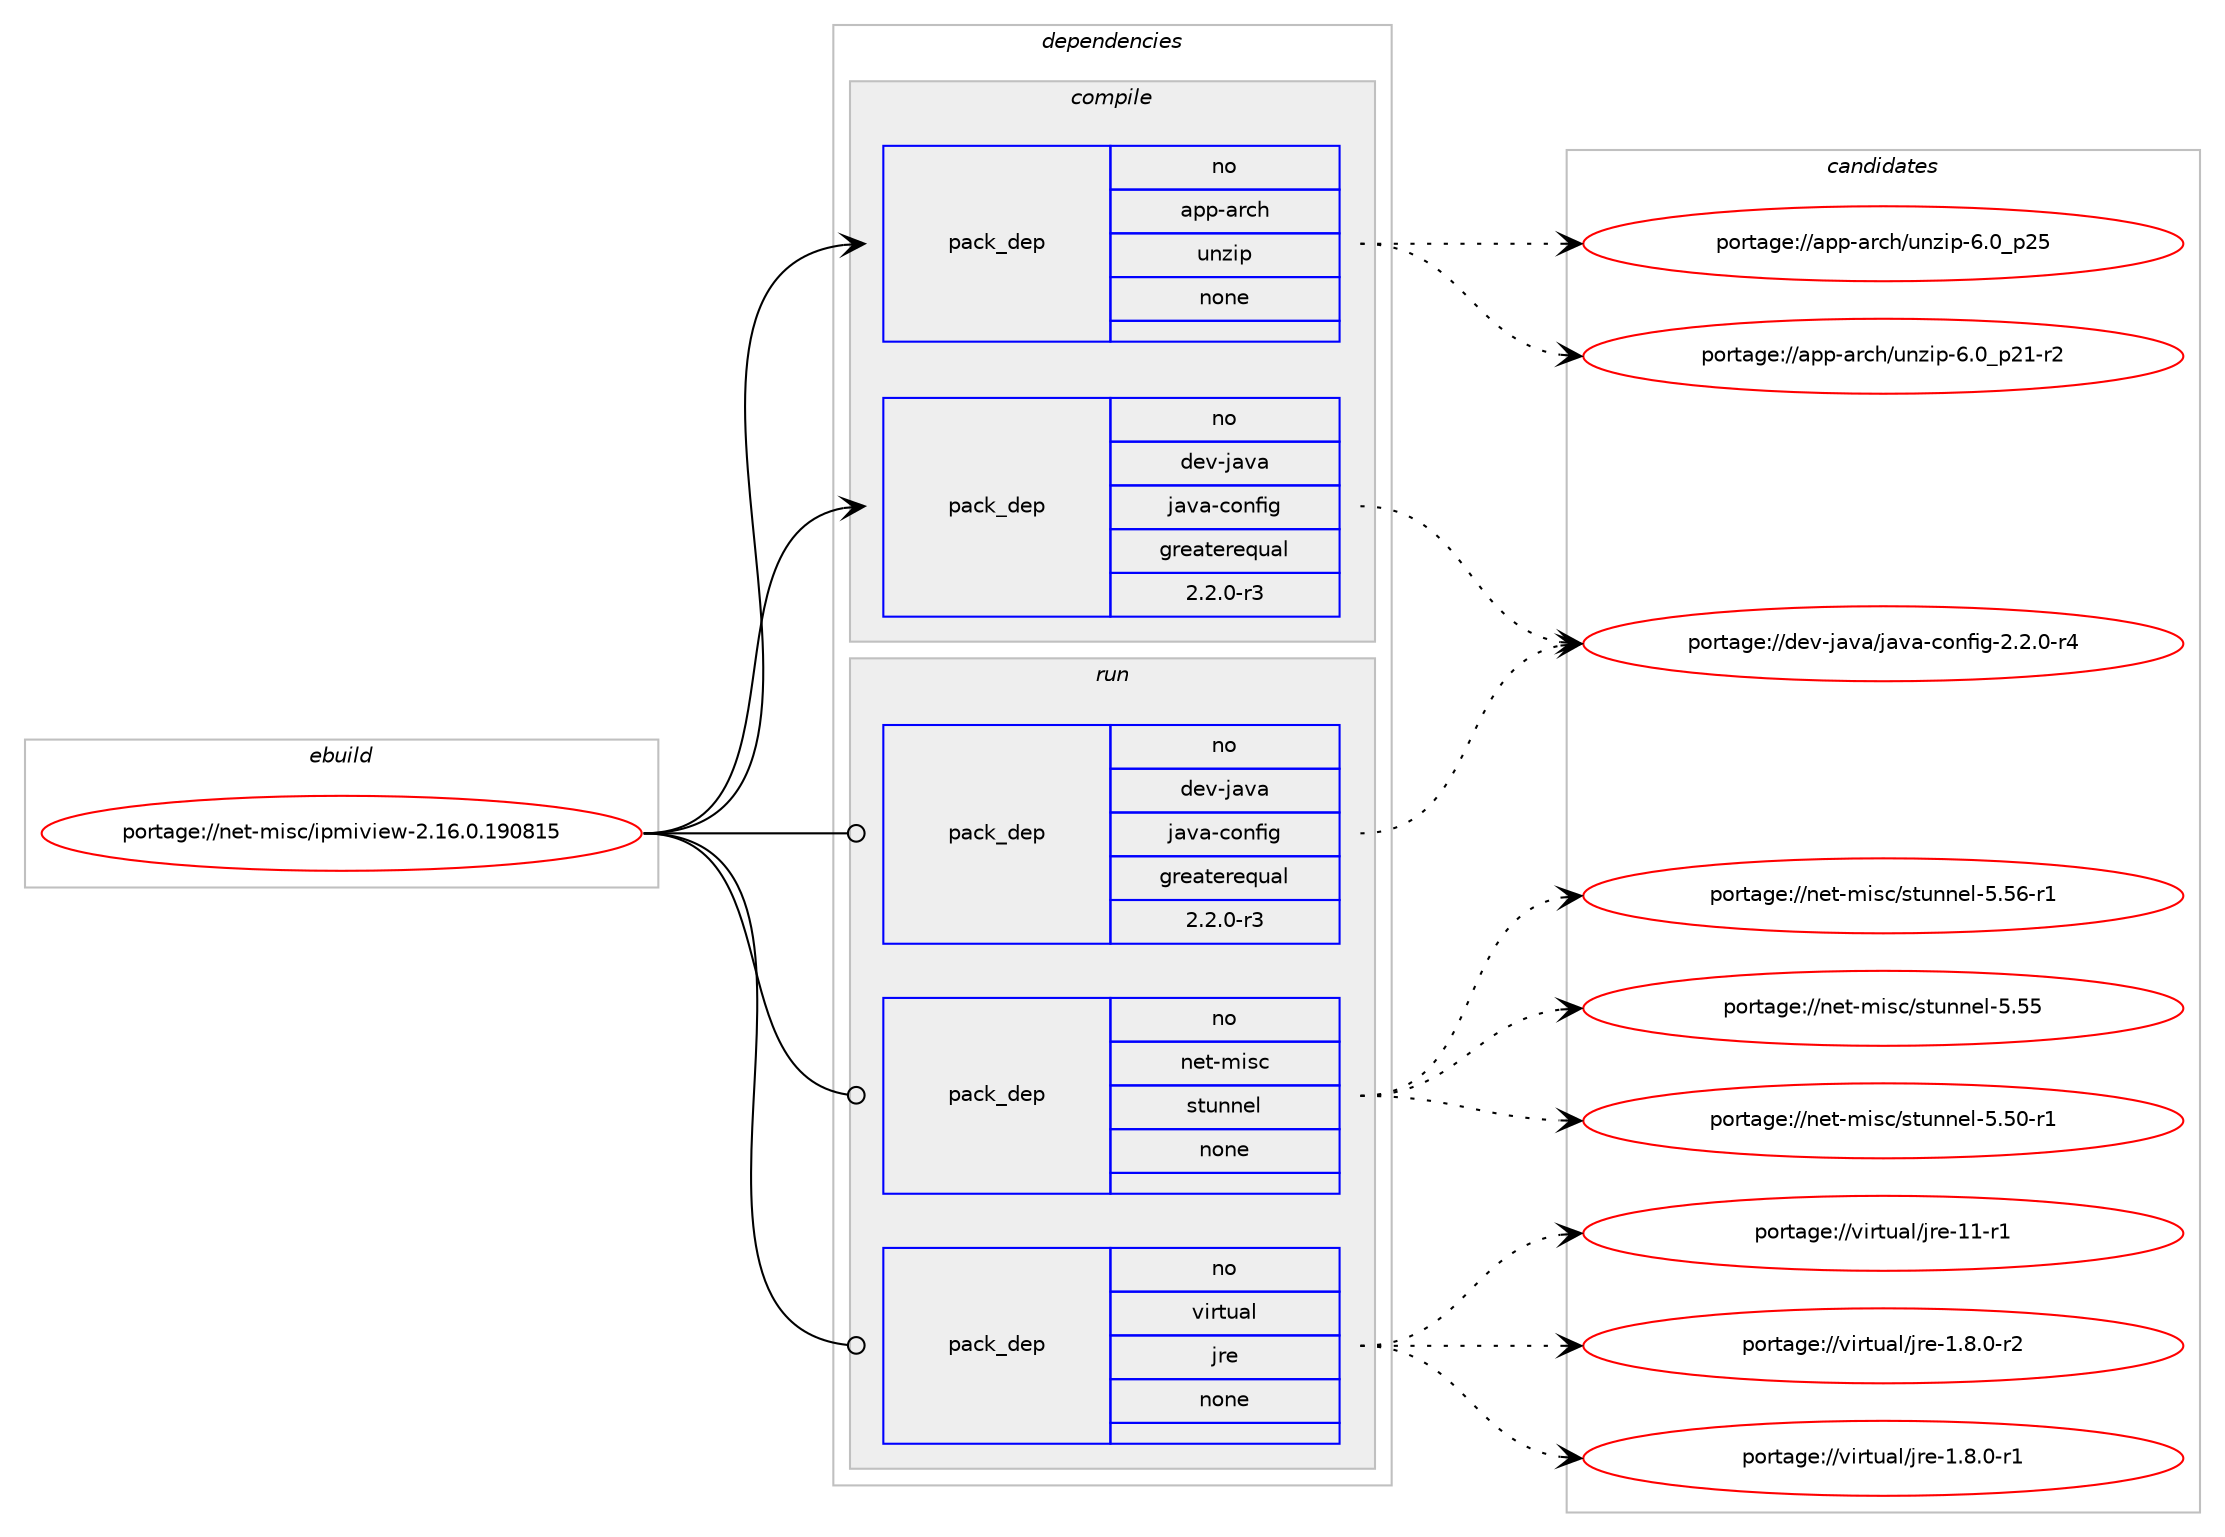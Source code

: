 digraph prolog {

# *************
# Graph options
# *************

newrank=true;
concentrate=true;
compound=true;
graph [rankdir=LR,fontname=Helvetica,fontsize=10,ranksep=1.5];#, ranksep=2.5, nodesep=0.2];
edge  [arrowhead=vee];
node  [fontname=Helvetica,fontsize=10];

# **********
# The ebuild
# **********

subgraph cluster_leftcol {
color=gray;
rank=same;
label=<<i>ebuild</i>>;
id [label="portage://net-misc/ipmiview-2.16.0.190815", color=red, width=4, href="../net-misc/ipmiview-2.16.0.190815.svg"];
}

# ****************
# The dependencies
# ****************

subgraph cluster_midcol {
color=gray;
label=<<i>dependencies</i>>;
subgraph cluster_compile {
fillcolor="#eeeeee";
style=filled;
label=<<i>compile</i>>;
subgraph pack18063 {
dependency22039 [label=<<TABLE BORDER="0" CELLBORDER="1" CELLSPACING="0" CELLPADDING="4" WIDTH="220"><TR><TD ROWSPAN="6" CELLPADDING="30">pack_dep</TD></TR><TR><TD WIDTH="110">no</TD></TR><TR><TD>app-arch</TD></TR><TR><TD>unzip</TD></TR><TR><TD>none</TD></TR><TR><TD></TD></TR></TABLE>>, shape=none, color=blue];
}
id:e -> dependency22039:w [weight=20,style="solid",arrowhead="vee"];
subgraph pack18064 {
dependency22040 [label=<<TABLE BORDER="0" CELLBORDER="1" CELLSPACING="0" CELLPADDING="4" WIDTH="220"><TR><TD ROWSPAN="6" CELLPADDING="30">pack_dep</TD></TR><TR><TD WIDTH="110">no</TD></TR><TR><TD>dev-java</TD></TR><TR><TD>java-config</TD></TR><TR><TD>greaterequal</TD></TR><TR><TD>2.2.0-r3</TD></TR></TABLE>>, shape=none, color=blue];
}
id:e -> dependency22040:w [weight=20,style="solid",arrowhead="vee"];
}
subgraph cluster_compileandrun {
fillcolor="#eeeeee";
style=filled;
label=<<i>compile and run</i>>;
}
subgraph cluster_run {
fillcolor="#eeeeee";
style=filled;
label=<<i>run</i>>;
subgraph pack18065 {
dependency22041 [label=<<TABLE BORDER="0" CELLBORDER="1" CELLSPACING="0" CELLPADDING="4" WIDTH="220"><TR><TD ROWSPAN="6" CELLPADDING="30">pack_dep</TD></TR><TR><TD WIDTH="110">no</TD></TR><TR><TD>dev-java</TD></TR><TR><TD>java-config</TD></TR><TR><TD>greaterequal</TD></TR><TR><TD>2.2.0-r3</TD></TR></TABLE>>, shape=none, color=blue];
}
id:e -> dependency22041:w [weight=20,style="solid",arrowhead="odot"];
subgraph pack18066 {
dependency22042 [label=<<TABLE BORDER="0" CELLBORDER="1" CELLSPACING="0" CELLPADDING="4" WIDTH="220"><TR><TD ROWSPAN="6" CELLPADDING="30">pack_dep</TD></TR><TR><TD WIDTH="110">no</TD></TR><TR><TD>net-misc</TD></TR><TR><TD>stunnel</TD></TR><TR><TD>none</TD></TR><TR><TD></TD></TR></TABLE>>, shape=none, color=blue];
}
id:e -> dependency22042:w [weight=20,style="solid",arrowhead="odot"];
subgraph pack18067 {
dependency22043 [label=<<TABLE BORDER="0" CELLBORDER="1" CELLSPACING="0" CELLPADDING="4" WIDTH="220"><TR><TD ROWSPAN="6" CELLPADDING="30">pack_dep</TD></TR><TR><TD WIDTH="110">no</TD></TR><TR><TD>virtual</TD></TR><TR><TD>jre</TD></TR><TR><TD>none</TD></TR><TR><TD></TD></TR></TABLE>>, shape=none, color=blue];
}
id:e -> dependency22043:w [weight=20,style="solid",arrowhead="odot"];
}
}

# **************
# The candidates
# **************

subgraph cluster_choices {
rank=same;
color=gray;
label=<<i>candidates</i>>;

subgraph choice18063 {
color=black;
nodesep=1;
choice971121124597114991044711711012210511245544648951125053 [label="portage://app-arch/unzip-6.0_p25", color=red, width=4,href="../app-arch/unzip-6.0_p25.svg"];
choice9711211245971149910447117110122105112455446489511250494511450 [label="portage://app-arch/unzip-6.0_p21-r2", color=red, width=4,href="../app-arch/unzip-6.0_p21-r2.svg"];
dependency22039:e -> choice971121124597114991044711711012210511245544648951125053:w [style=dotted,weight="100"];
dependency22039:e -> choice9711211245971149910447117110122105112455446489511250494511450:w [style=dotted,weight="100"];
}
subgraph choice18064 {
color=black;
nodesep=1;
choice10010111845106971189747106971189745991111101021051034550465046484511452 [label="portage://dev-java/java-config-2.2.0-r4", color=red, width=4,href="../dev-java/java-config-2.2.0-r4.svg"];
dependency22040:e -> choice10010111845106971189747106971189745991111101021051034550465046484511452:w [style=dotted,weight="100"];
}
subgraph choice18065 {
color=black;
nodesep=1;
choice10010111845106971189747106971189745991111101021051034550465046484511452 [label="portage://dev-java/java-config-2.2.0-r4", color=red, width=4,href="../dev-java/java-config-2.2.0-r4.svg"];
dependency22041:e -> choice10010111845106971189747106971189745991111101021051034550465046484511452:w [style=dotted,weight="100"];
}
subgraph choice18066 {
color=black;
nodesep=1;
choice11010111645109105115994711511611711011010110845534653544511449 [label="portage://net-misc/stunnel-5.56-r1", color=red, width=4,href="../net-misc/stunnel-5.56-r1.svg"];
choice1101011164510910511599471151161171101101011084553465353 [label="portage://net-misc/stunnel-5.55", color=red, width=4,href="../net-misc/stunnel-5.55.svg"];
choice11010111645109105115994711511611711011010110845534653484511449 [label="portage://net-misc/stunnel-5.50-r1", color=red, width=4,href="../net-misc/stunnel-5.50-r1.svg"];
dependency22042:e -> choice11010111645109105115994711511611711011010110845534653544511449:w [style=dotted,weight="100"];
dependency22042:e -> choice1101011164510910511599471151161171101101011084553465353:w [style=dotted,weight="100"];
dependency22042:e -> choice11010111645109105115994711511611711011010110845534653484511449:w [style=dotted,weight="100"];
}
subgraph choice18067 {
color=black;
nodesep=1;
choice11810511411611797108471061141014549494511449 [label="portage://virtual/jre-11-r1", color=red, width=4,href="../virtual/jre-11-r1.svg"];
choice11810511411611797108471061141014549465646484511450 [label="portage://virtual/jre-1.8.0-r2", color=red, width=4,href="../virtual/jre-1.8.0-r2.svg"];
choice11810511411611797108471061141014549465646484511449 [label="portage://virtual/jre-1.8.0-r1", color=red, width=4,href="../virtual/jre-1.8.0-r1.svg"];
dependency22043:e -> choice11810511411611797108471061141014549494511449:w [style=dotted,weight="100"];
dependency22043:e -> choice11810511411611797108471061141014549465646484511450:w [style=dotted,weight="100"];
dependency22043:e -> choice11810511411611797108471061141014549465646484511449:w [style=dotted,weight="100"];
}
}

}
